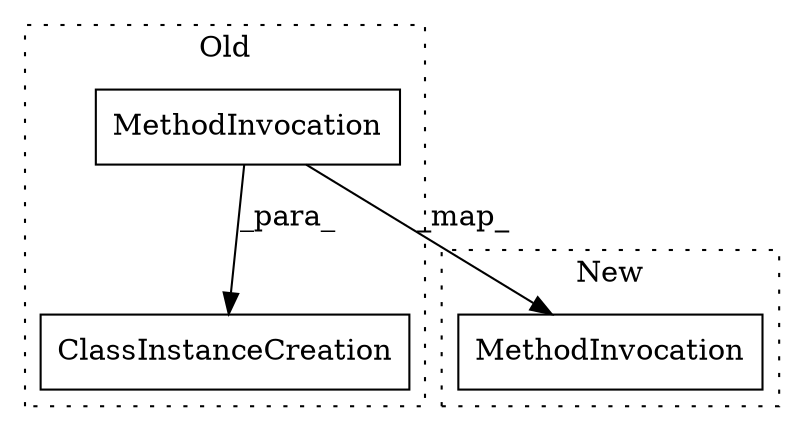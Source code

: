 digraph G {
subgraph cluster0 {
1 [label="ClassInstanceCreation" a="14" s="1428,1492" l="30,1" shape="box"];
3 [label="MethodInvocation" a="32" s="1476" l="16" shape="box"];
label = "Old";
style="dotted";
}
subgraph cluster1 {
2 [label="MethodInvocation" a="32" s="1718" l="16" shape="box"];
label = "New";
style="dotted";
}
3 -> 1 [label="_para_"];
3 -> 2 [label="_map_"];
}